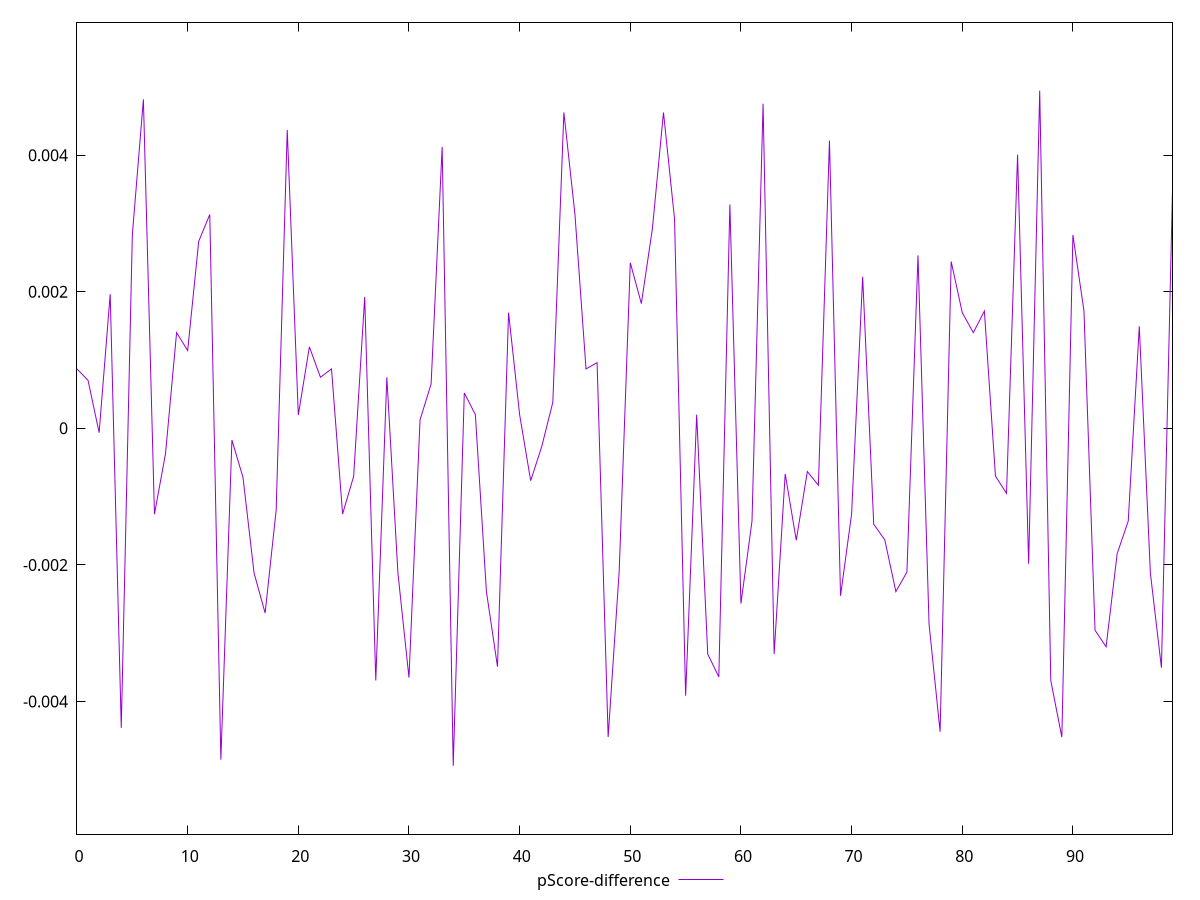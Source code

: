 reset

$pScoreDifference <<EOF
0 0.00087051994524312
1 0.0007018040969676287
2 -0.00006285255042015603
3 0.0019649482491737036
4 -0.004384850774688531
5 0.0028313287664220033
6 0.004817233930811904
7 -0.0012553026106009169
8 -0.00036869613403978096
9 0.0014016611988948435
10 0.001139961419019453
11 0.0027388658240047326
12 0.003130955888132836
13 -0.004850185387611394
14 -0.00017131768549105697
15 -0.0007177234302998547
16 -0.0021165926463893037
17 -0.002704080595957725
18 -0.0011943917702065265
19 0.004369190187797578
20 0.000195846083877238
21 0.001193232398354449
22 0.0007481480611817304
23 0.0008705199452473389
24 -0.0012537428554604269
25 -0.0007028672025489735
26 0.0019242574201945306
27 -0.0036910038738445783
28 0.0007481480611912783
29 -0.0021165926463893037
30 -0.003649691598752086
31 0.0001249996914735041
32 0.0006498975370612392
33 0.004121406029698904
34 -0.004940855065742711
35 0.0005193419095115281
36 0.00020088994490730094
37 -0.0023897748162503563
38 -0.0034888264045391804
39 0.001694551649085163
40 0.00020088994489242396
41 -0.000766309072922855
42 -0.0002648153778327389
43 0.00038201028398449945
44 0.00462554840889573
45 0.003130955888132836
46 0.00087051994524312
47 0.0009620859050574748
48 -0.0045187215857036
49 -0.002084408263979043
50 0.0024254930449785217
51 0.0018273106301607278
52 0.0029256321490400694
53 0.00462554840889573
54 0.0030630787213630217
55 -0.00391455846435157
56 0.00020088994489242396
57 -0.00330463937395431
58 -0.0036383467909347766
59 0.0032765107771147717
60 -0.002564743969368538
61 -0.0013573251776183293
62 0.004753002913423066
63 -0.00330463937395431
64 -0.0006667336773534815
65 -0.001637740988227443
66 -0.0006320309173170058
67 -0.0008325140370110118
68 0.004213241125337497
69 -0.002450691428147578
70 -0.0012553026106009169
71 0.0022205466701124
72 -0.0014035304441738505
73 -0.0016319884116366978
74 -0.0023897748162503563
75 -0.0021041398970307323
76 0.002533423378038302
77 -0.002867263764748107
78 -0.004441593829342727
79 0.002442886938838429
80 0.001694551649085163
81 0.0014016611988948435
82 0.001717790253245144
83 -0.0006979163169699154
84 -0.0009514271313667555
85 0.004008292252114187
86 -0.0019815566865825085
87 0.004945406348634274
88 -0.0036910038738445783
89 -0.004521482579461833
90 0.002831328766425889
91 0.0017177902532522493
92 -0.002956136626475314
93 -0.0031976069670545115
94 -0.0018338237934997226
95 -0.0013573251775959028
96 0.0014945396325541926
97 -0.002116592646380644
98 -0.0035043328662142104
99 0.0034771176101007772
EOF

set key outside below
set xrange [0:99]
set yrange [-0.005940855065742711:0.005945406348634274]
set trange [-0.005940855065742711:0.005945406348634274]
set terminal svg size 640, 500 enhanced background rgb 'white'
set output "reprap/estimated-input-latency/samples/pages+cached+noexternal/pScore-difference/values.svg"

plot $pScoreDifference title "pScore-difference" with line

reset
